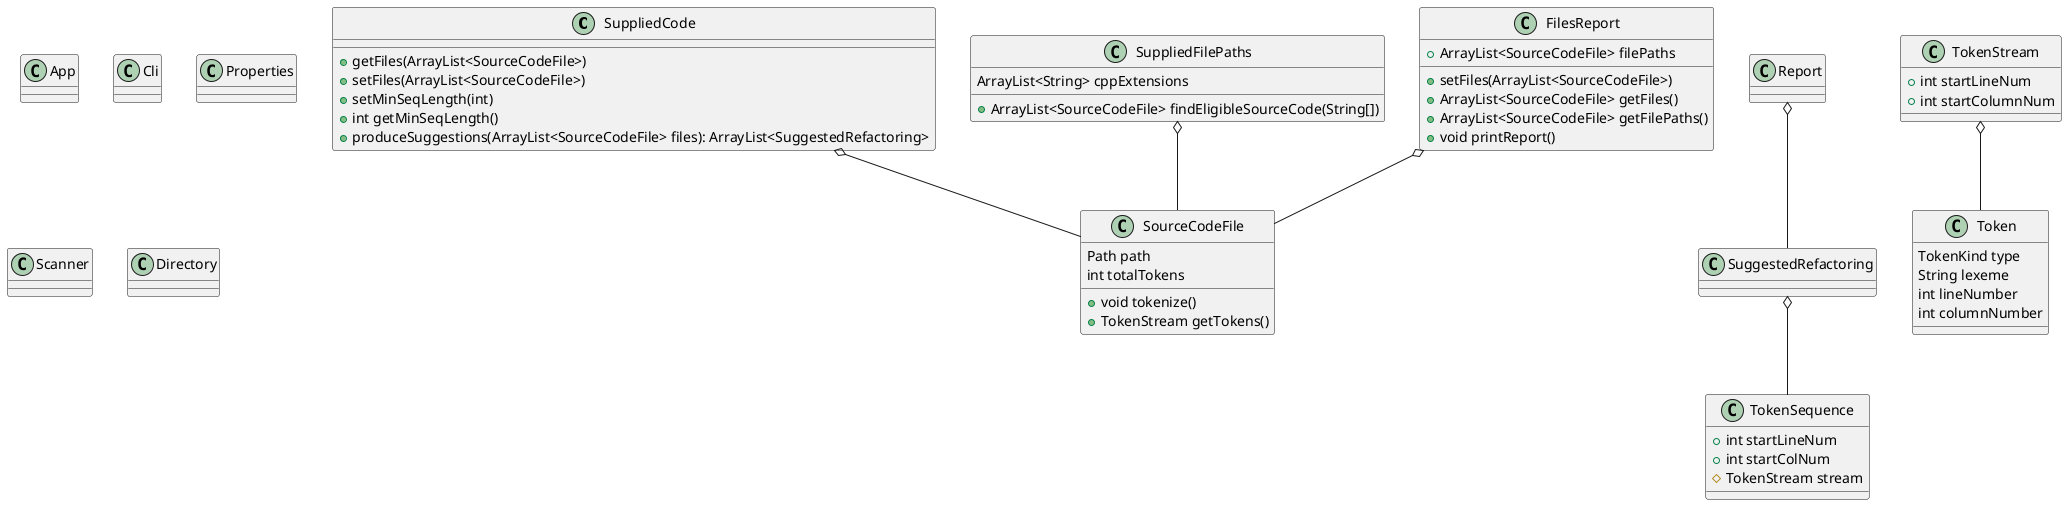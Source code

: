 @startuml

class SuppliedCode {
    + getFiles(ArrayList<SourceCodeFile>)
    + setFiles(ArrayList<SourceCodeFile>)
    + setMinSeqLength(int)
    + int getMinSeqLength()
    + produceSuggestions(ArrayList<SourceCodeFile> files): ArrayList<SuggestedRefactoring>

}

class SuppliedFilePaths {
    ArrayList<String> cppExtensions
    + ArrayList<SourceCodeFile> findEligibleSourceCode(String[])
}

class SuggestedRefactoring {
  
}

SuggestedRefactoring o-- TokenSequence

class SourceCodeFile {
    Path path
    int totalTokens
    + void tokenize()
    + TokenStream getTokens()
}

class TokenSequence {
    + int startLineNum
    + int startColNum
    # TokenStream stream
}

class TokenStream {
    + int startLineNum
    + int startColumnNum
}

class Token {
    TokenKind type
    String lexeme
    int lineNumber
    int columnNumber
}

TokenStream o-- Token

class FilesReport {
    + ArrayList<SourceCodeFile> filePaths
    + setFiles(ArrayList<SourceCodeFile>)
    + ArrayList<SourceCodeFile> getFiles()
    + ArrayList<SourceCodeFile> getFilePaths()
    + void printReport()
}

SuppliedFilePaths o-- SourceCodeFile
SuppliedCode o-- SourceCodeFile
FilesReport o-- SourceCodeFile

class Report {

}

Report o-- SuggestedRefactoring

class App {

}

class Cli {

}

class Properties {

}

class Scanner {

}

class Directory {

}



@enduml
